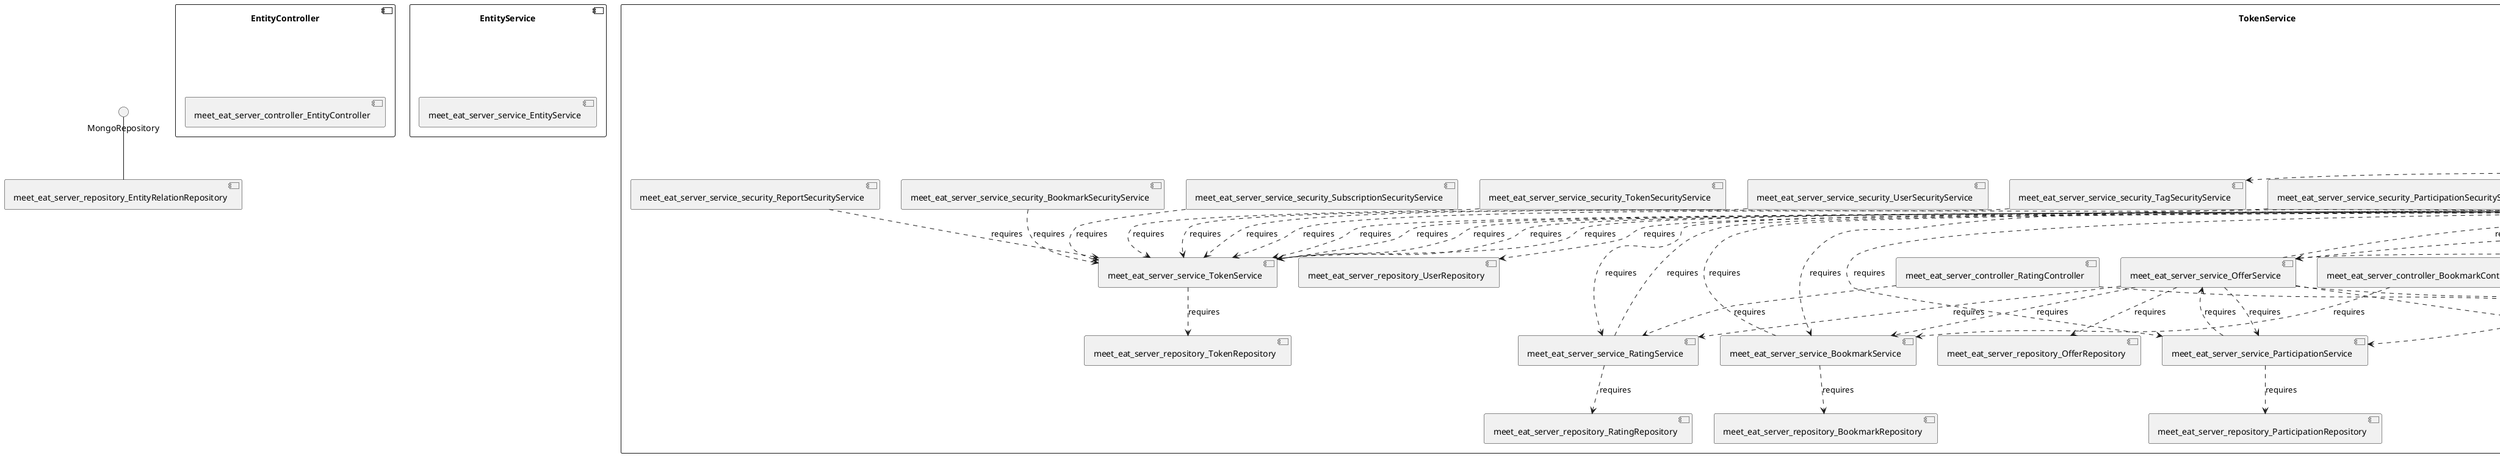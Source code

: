 @startuml
skinparam fixCircleLabelOverlapping true
component "EntityController\n\n\n\n\n\n" {
[meet_eat_server_controller_EntityController]
}
component "EntityService\n\n\n\n\n\n" {
[meet_eat_server_service_EntityService]
}
component "TokenService\n\n\n\n\n\n" {
[meet_eat_server_service_EmailService]
[meet_eat_server_service_security_ReportSecurityService]
[meet_eat_server_controller_BookmarkController]
[meet_eat_server_repository_RatingRepository]
[meet_eat_server_service_BookmarkService]
[meet_eat_server_service_OfferService]
[meet_eat_server_controller_TagController]
[meet_eat_server_controller_ParticipationController]
[meet_eat_server_controller_SubscriptionController]
[meet_eat_server_controller_RatingController]
[meet_eat_server_controller_TokenController]
[meet_eat_server_service_SubscriptionService]
[meet_eat_server_repository_TokenRepository]
[meet_eat_server_controller_OfferController]
[meet_eat_server_repository_ReportRepository]
[meet_eat_server_service_TokenService]
[meet_eat_server_service_security_ParticipationSecurityService]
[meet_eat_server_controller_UserController]
[meet_eat_server_repository_SubscriptionRepository]
[meet_eat_server_service_UserService]
[meet_eat_server_repository_TagRepository]
[meet_eat_server_service_security_RatingSecurityService]
[meet_eat_server_service_security_SecurityService]
[meet_eat_server_service_ReportService]
[meet_eat_server_repository_OfferRepository]
[meet_eat_server_service_TagService]
[meet_eat_server_service_security_OfferSecurityService]
[meet_eat_server_repository_UserRepository]
[meet_eat_server_service_security_UserSecurityService]
[meet_eat_server_service_security_TokenSecurityService]
[meet_eat_server_service_security_SubscriptionSecurityService]
[meet_eat_server_service_RatingService]
[meet_eat_server_repository_BookmarkRepository]
[meet_eat_server_repository_ParticipationRepository]
[meet_eat_server_service_ParticipationService]
[meet_eat_server_service_security_TagSecurityService]
[meet_eat_server_service_security_BookmarkSecurityService]
[meet_eat_server_controller_ReportController]
[meet_eat_server_service_UserService]..>[meet_eat_server_service_EmailService] : requires
[meet_eat_server_controller_TagController]..>[meet_eat_server_service_security_TagSecurityService] : requires
[meet_eat_server_service_security_ReportSecurityService]..>[meet_eat_server_service_TokenService] : requires
[meet_eat_server_controller_TokenController]..>[meet_eat_server_service_TokenService] : requires
[meet_eat_server_service_security_ParticipationSecurityService]..>[meet_eat_server_service_TokenService] : requires
[meet_eat_server_service_UserService]..>[meet_eat_server_service_TokenService] : requires
[meet_eat_server_service_security_RatingSecurityService]..>[meet_eat_server_service_TokenService] : requires
[meet_eat_server_service_security_OfferSecurityService]..>[meet_eat_server_service_TokenService] : requires
[meet_eat_server_service_security_UserSecurityService]..>[meet_eat_server_service_TokenService] : requires
[meet_eat_server_service_security_TokenSecurityService]..>[meet_eat_server_service_TokenService] : requires
[meet_eat_server_service_security_SubscriptionSecurityService]..>[meet_eat_server_service_TokenService] : requires
[meet_eat_server_service_security_TagSecurityService]..>[meet_eat_server_service_TokenService] : requires
[meet_eat_server_service_security_BookmarkSecurityService]..>[meet_eat_server_service_TokenService] : requires
[meet_eat_server_service_OfferService]..>[meet_eat_server_service_SubscriptionService] : requires
[meet_eat_server_controller_SubscriptionController]..>[meet_eat_server_service_SubscriptionService] : requires
[meet_eat_server_service_UserService]..>[meet_eat_server_service_SubscriptionService] : requires
[meet_eat_server_service_ParticipationService]..>[meet_eat_server_repository_ParticipationRepository] : requires
[meet_eat_server_service_TagService]..>[meet_eat_server_repository_TagRepository] : requires
[meet_eat_server_service_TokenService]..>[meet_eat_server_repository_TokenRepository] : requires
[meet_eat_server_service_OfferService]..>[meet_eat_server_service_ParticipationService] : requires
[meet_eat_server_controller_ParticipationController]..>[meet_eat_server_service_ParticipationService] : requires
[meet_eat_server_service_UserService]..>[meet_eat_server_service_ParticipationService] : requires
[meet_eat_server_service_OfferService]..>[meet_eat_server_repository_OfferRepository] : requires
[meet_eat_server_controller_OfferController]..>[meet_eat_server_service_OfferService] : requires
[meet_eat_server_service_UserService]..>[meet_eat_server_service_OfferService] : requires
[meet_eat_server_service_ParticipationService]..>[meet_eat_server_service_OfferService] : requires
[meet_eat_server_service_UserService]..>[meet_eat_server_repository_UserRepository] : requires
[meet_eat_server_service_SubscriptionService]..>[meet_eat_server_repository_SubscriptionRepository] : requires
[meet_eat_server_controller_TagController]..>[meet_eat_server_service_TagService] : requires
[meet_eat_server_service_OfferService]..>[meet_eat_server_service_ReportService] : requires
[meet_eat_server_service_UserService]..>[meet_eat_server_service_ReportService] : requires
[meet_eat_server_controller_ReportController]..>[meet_eat_server_service_ReportService] : requires
[meet_eat_server_service_RatingService]..>[meet_eat_server_repository_RatingRepository] : requires
[meet_eat_server_controller_BookmarkController]..>[meet_eat_server_service_security_SecurityService] : requires
[meet_eat_server_controller_ParticipationController]..>[meet_eat_server_service_security_SecurityService] : requires
[meet_eat_server_controller_SubscriptionController]..>[meet_eat_server_service_security_SecurityService] : requires
[meet_eat_server_controller_RatingController]..>[meet_eat_server_service_security_SecurityService] : requires
[meet_eat_server_controller_ReportController]..>[meet_eat_server_service_security_SecurityService] : requires
[meet_eat_server_service_ReportService]..>[meet_eat_server_repository_ReportRepository] : requires
[meet_eat_server_service_BookmarkService]..>[meet_eat_server_service_UserService] : requires
[meet_eat_server_service_OfferService]..>[meet_eat_server_service_UserService] : requires
[meet_eat_server_service_SubscriptionService]..>[meet_eat_server_service_UserService] : requires
[meet_eat_server_service_TokenService]..>[meet_eat_server_service_UserService] : requires
[meet_eat_server_controller_UserController]..>[meet_eat_server_service_UserService] : requires
[meet_eat_server_service_RatingService]..>[meet_eat_server_service_UserService] : requires
[meet_eat_server_controller_BookmarkController]..>[meet_eat_server_service_BookmarkService] : requires
[meet_eat_server_service_OfferService]..>[meet_eat_server_service_BookmarkService] : requires
[meet_eat_server_service_UserService]..>[meet_eat_server_service_BookmarkService] : requires
[meet_eat_server_service_OfferService]..>[meet_eat_server_service_RatingService] : requires
[meet_eat_server_controller_RatingController]..>[meet_eat_server_service_RatingService] : requires
[meet_eat_server_service_UserService]..>[meet_eat_server_service_RatingService] : requires
[meet_eat_server_service_BookmarkService]..>[meet_eat_server_repository_BookmarkRepository] : requires
}
interface "MongoRepository" as interface.MongoRepository
interface.MongoRepository--[meet_eat_server_repository_EntityRelationRepository]

@enduml
